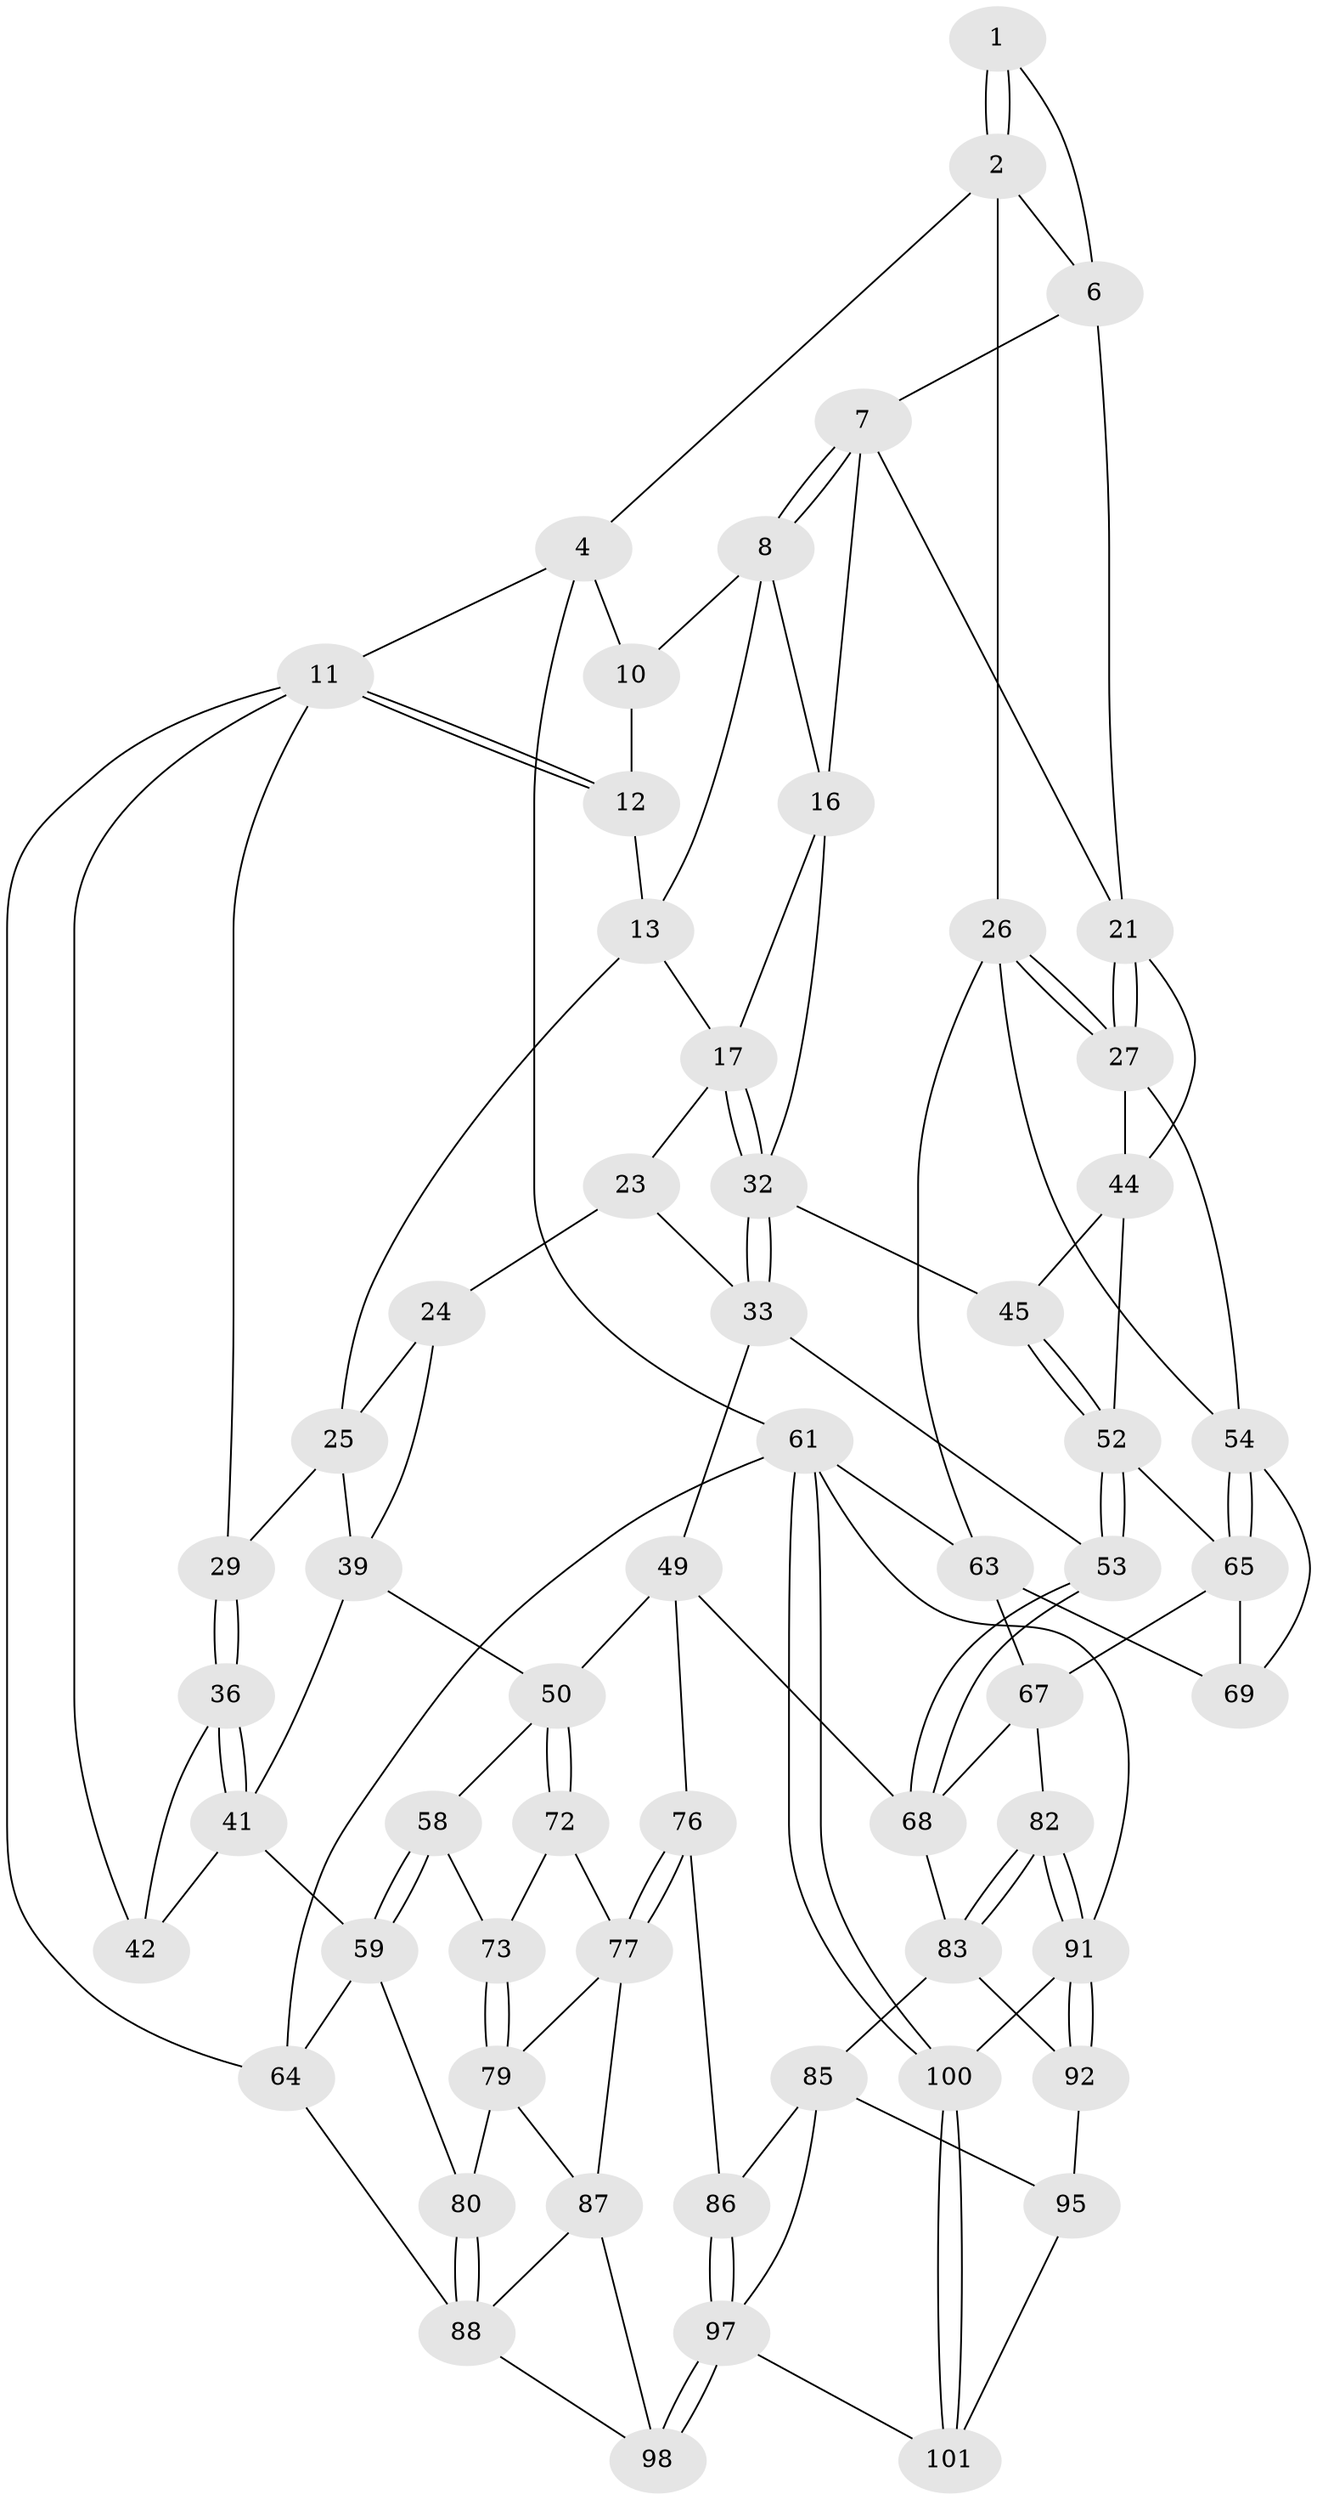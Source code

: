 // original degree distribution, {3: 0.0196078431372549, 5: 0.5098039215686274, 6: 0.22549019607843138, 4: 0.24509803921568626}
// Generated by graph-tools (version 1.1) at 2025/11/02/21/25 10:11:13]
// undirected, 60 vertices, 134 edges
graph export_dot {
graph [start="1"]
  node [color=gray90,style=filled];
  1 [pos="+0.7138440572488804+0"];
  2 [pos="+0.8558726012155742+0.08704471541354729",super="+3"];
  4 [pos="+1+0",super="+5"];
  6 [pos="+0.6923814609095135+0.03339648614412144",super="+15"];
  7 [pos="+0.6394356215140884+0.09315614726179693",super="+19"];
  8 [pos="+0.5306370568944423+0.057917188113742565",super="+9"];
  10 [pos="+0.4500636996955779+0"];
  11 [pos="+0+0",super="+31"];
  12 [pos="+0.1914538946416719+0"];
  13 [pos="+0.37957592866043893+0.10104149418949657",super="+14"];
  16 [pos="+0.5147094474098648+0.11540538097580588",super="+20"];
  17 [pos="+0.45049214988728165+0.1721655884915113",super="+18"];
  21 [pos="+0.8325072209068036+0.20237827829053223",super="+22"];
  23 [pos="+0.3834297913055541+0.1963292700952268",super="+34"];
  24 [pos="+0.25983696596287803+0.17524427945961213",super="+38"];
  25 [pos="+0.23520200922987586+0.14138221866845754",super="+28"];
  26 [pos="+1+0",super="+56"];
  27 [pos="+0.8752237080863586+0.2386289235530445",super="+46"];
  29 [pos="+0.20457605316113708+0.14908148305560628",super="+30"];
  32 [pos="+0.5192045638203058+0.2860141162371751",super="+35"];
  33 [pos="+0.4240137271673116+0.37720339937886826",super="+48"];
  36 [pos="+0.12714469039711973+0.2666590264077882",super="+37"];
  39 [pos="+0.1886529836192021+0.3255827511914138",super="+40"];
  41 [pos="+0.15722447424839311+0.3590367415989664",super="+43"];
  42 [pos="+0+0.21004462563409207"];
  44 [pos="+0.7454572849693121+0.2590320323095535",super="+47"];
  45 [pos="+0.6454887020974326+0.34049041920505435"];
  49 [pos="+0.4067223626640078+0.4508543460197763",super="+75"];
  50 [pos="+0.38636576281487867+0.46014889943857845",super="+51"];
  52 [pos="+0.7081560686021826+0.46014343629998417",super="+57"];
  53 [pos="+0.6926090271382381+0.47801507935896514"];
  54 [pos="+1+0.40806500882351743",super="+55"];
  58 [pos="+0.13431192735106193+0.5178234737534473"];
  59 [pos="+0+0.5732313894741777",super="+60"];
  61 [pos="+1+1",super="+62"];
  63 [pos="+1+0.6313760760751871",super="+70"];
  64 [pos="+0+1"];
  65 [pos="+0.7794237132622306+0.473428607470035",super="+66"];
  67 [pos="+0.7726153205016523+0.6352799685123725",super="+71"];
  68 [pos="+0.6875738229784824+0.5035410780320104",super="+74"];
  69 [pos="+0.8473566196102055+0.5426175460695013"];
  72 [pos="+0.3347868940561142+0.5470538494715805"];
  73 [pos="+0.17081253786159126+0.5633861463436425"];
  76 [pos="+0.41978692478818375+0.7876738924775964"];
  77 [pos="+0.40139495515475104+0.7897435463056904",super="+78"];
  79 [pos="+0.19241941997248038+0.6770206194948631",super="+81"];
  80 [pos="+0.07575499804603598+0.6686453479670666"];
  82 [pos="+0.808804499330862+0.7677799591744316"];
  83 [pos="+0.6049318656465704+0.7307237265011548",super="+84"];
  85 [pos="+0.5080834155630091+0.7943970391622992",super="+96"];
  86 [pos="+0.4751521133365401+0.7958127298742375"];
  87 [pos="+0.18179453767364104+0.7900677966197104",super="+90"];
  88 [pos="+0.09635124688596651+0.8441255199847265",super="+89"];
  91 [pos="+0.8118686077684799+0.7928695800345565",super="+94"];
  92 [pos="+0.7768403793643739+0.9081334084064073",super="+93"];
  95 [pos="+0.6316039509502656+0.9403966043910096",super="+102"];
  97 [pos="+0.46134555767215263+1",super="+99"];
  98 [pos="+0.23325546544611275+1"];
  100 [pos="+1+1"];
  101 [pos="+0.8258606958126027+1"];
  1 -- 2;
  1 -- 2;
  1 -- 6;
  2 -- 26;
  2 -- 4;
  2 -- 6;
  4 -- 11;
  4 -- 61;
  4 -- 10;
  6 -- 7;
  6 -- 21;
  7 -- 8;
  7 -- 8;
  7 -- 16;
  7 -- 21;
  8 -- 16;
  8 -- 10;
  8 -- 13;
  10 -- 12;
  11 -- 12;
  11 -- 12;
  11 -- 64;
  11 -- 42;
  11 -- 29;
  12 -- 13;
  13 -- 25;
  13 -- 17;
  16 -- 17;
  16 -- 32;
  17 -- 32;
  17 -- 32;
  17 -- 23;
  21 -- 27;
  21 -- 27;
  21 -- 44;
  23 -- 24 [weight=2];
  23 -- 33;
  24 -- 25;
  24 -- 39;
  25 -- 29;
  25 -- 39;
  26 -- 27;
  26 -- 27;
  26 -- 63;
  26 -- 54;
  27 -- 44;
  27 -- 54;
  29 -- 36 [weight=2];
  29 -- 36;
  32 -- 33;
  32 -- 33;
  32 -- 45;
  33 -- 53;
  33 -- 49;
  36 -- 41;
  36 -- 41;
  36 -- 42;
  39 -- 41;
  39 -- 50;
  41 -- 42;
  41 -- 59;
  44 -- 45;
  44 -- 52;
  45 -- 52;
  45 -- 52;
  49 -- 50;
  49 -- 68;
  49 -- 76;
  50 -- 72;
  50 -- 72;
  50 -- 58;
  52 -- 53;
  52 -- 53;
  52 -- 65;
  53 -- 68;
  53 -- 68;
  54 -- 65;
  54 -- 65;
  54 -- 69;
  58 -- 59;
  58 -- 59;
  58 -- 73;
  59 -- 80;
  59 -- 64;
  61 -- 100;
  61 -- 100;
  61 -- 64;
  61 -- 63;
  61 -- 91;
  63 -- 67;
  63 -- 69;
  64 -- 88;
  65 -- 67;
  65 -- 69;
  67 -- 68;
  67 -- 82;
  68 -- 83;
  72 -- 73;
  72 -- 77;
  73 -- 79;
  73 -- 79;
  76 -- 77;
  76 -- 77;
  76 -- 86;
  77 -- 87;
  77 -- 79;
  79 -- 80;
  79 -- 87;
  80 -- 88;
  80 -- 88;
  82 -- 83;
  82 -- 83;
  82 -- 91;
  82 -- 91;
  83 -- 85;
  83 -- 92;
  85 -- 86;
  85 -- 95;
  85 -- 97;
  86 -- 97;
  86 -- 97;
  87 -- 88;
  87 -- 98;
  88 -- 98;
  91 -- 92;
  91 -- 92;
  91 -- 100;
  92 -- 95 [weight=2];
  95 -- 101;
  97 -- 98;
  97 -- 98;
  97 -- 101;
  100 -- 101;
  100 -- 101;
}
